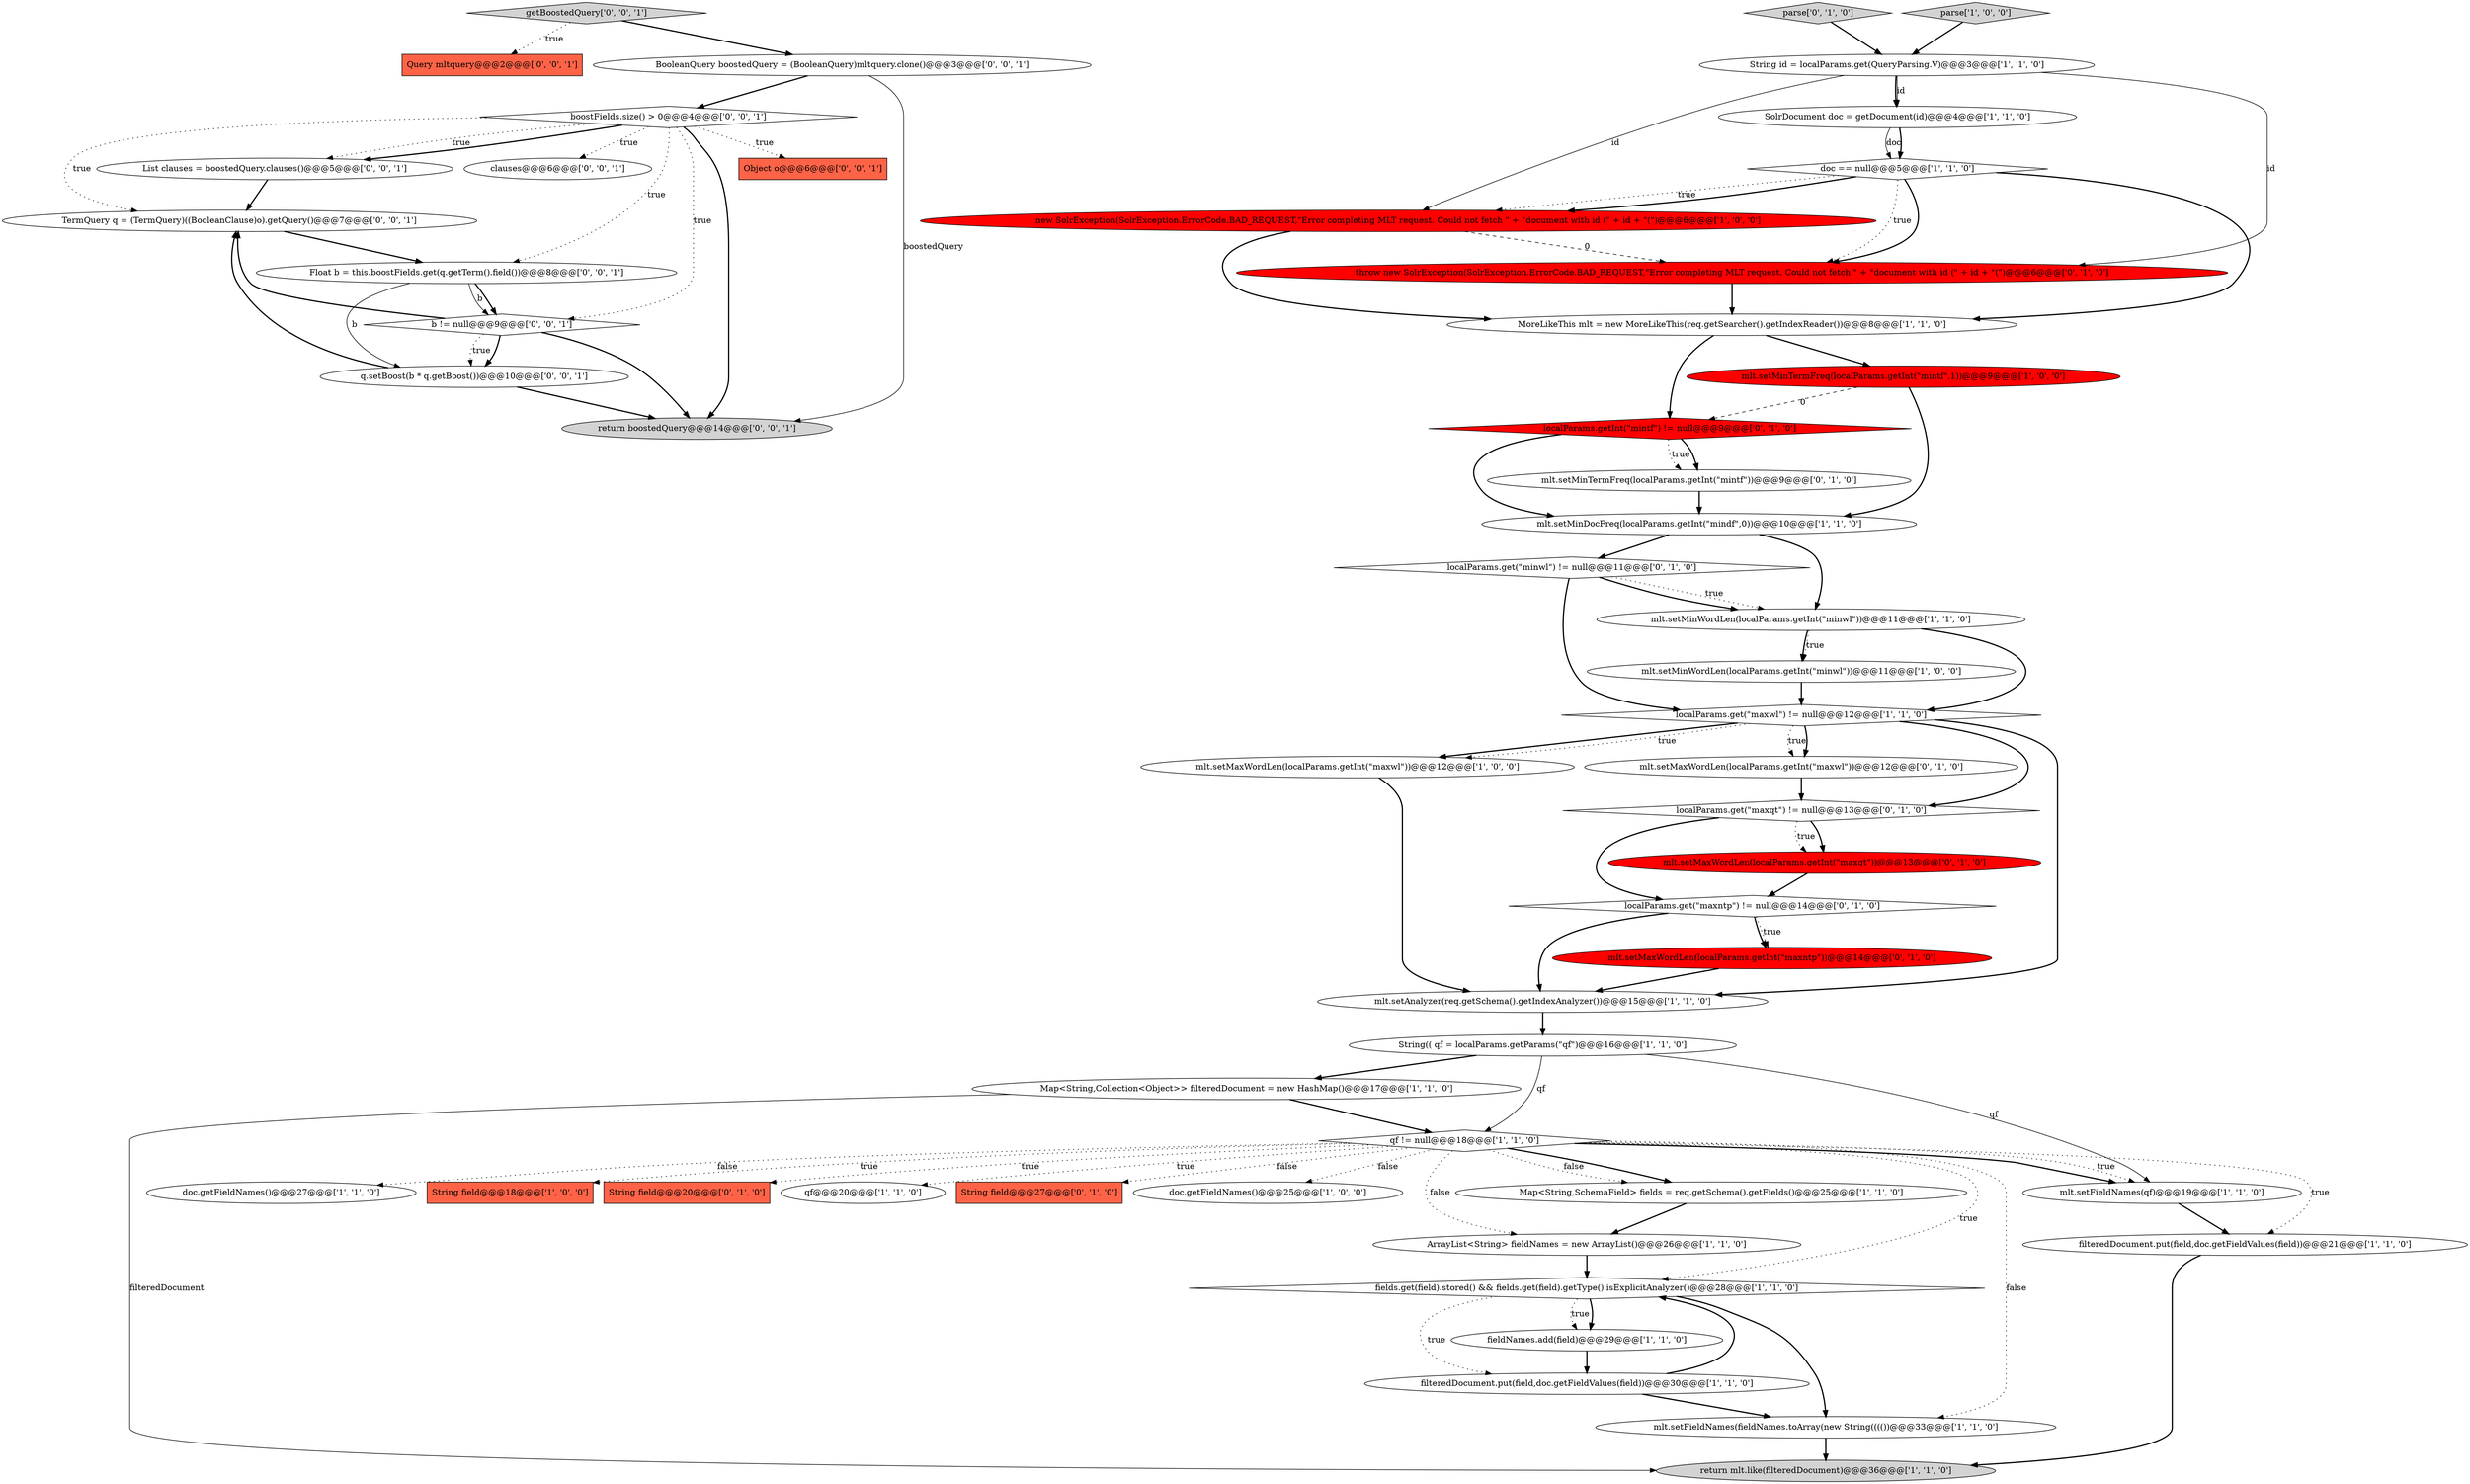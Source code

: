 digraph {
49 [style = filled, label = "getBoostedQuery['0', '0', '1']", fillcolor = lightgray, shape = diamond image = "AAA0AAABBB3BBB"];
6 [style = filled, label = "mlt.setFieldNames(fieldNames.toArray(new String(((())@@@33@@@['1', '1', '0']", fillcolor = white, shape = ellipse image = "AAA0AAABBB1BBB"];
27 [style = filled, label = "Map<String,SchemaField> fields = req.getSchema().getFields()@@@25@@@['1', '1', '0']", fillcolor = white, shape = ellipse image = "AAA0AAABBB1BBB"];
28 [style = filled, label = "mlt.setFieldNames(qf)@@@19@@@['1', '1', '0']", fillcolor = white, shape = ellipse image = "AAA0AAABBB1BBB"];
38 [style = filled, label = "localParams.getInt(\"mintf\") != null@@@9@@@['0', '1', '0']", fillcolor = red, shape = diamond image = "AAA1AAABBB2BBB"];
19 [style = filled, label = "MoreLikeThis mlt = new MoreLikeThis(req.getSearcher().getIndexReader())@@@8@@@['1', '1', '0']", fillcolor = white, shape = ellipse image = "AAA0AAABBB1BBB"];
22 [style = filled, label = "localParams.get(\"maxwl\") != null@@@12@@@['1', '1', '0']", fillcolor = white, shape = diamond image = "AAA0AAABBB1BBB"];
17 [style = filled, label = "String id = localParams.get(QueryParsing.V)@@@3@@@['1', '1', '0']", fillcolor = white, shape = ellipse image = "AAA0AAABBB1BBB"];
8 [style = filled, label = "mlt.setMaxWordLen(localParams.getInt(\"maxwl\"))@@@12@@@['1', '0', '0']", fillcolor = white, shape = ellipse image = "AAA0AAABBB1BBB"];
7 [style = filled, label = "new SolrException(SolrException.ErrorCode.BAD_REQUEST,\"Error completing MLT request. Could not fetch \" + \"document with id (\" + id + \"(\")@@@6@@@['1', '0', '0']", fillcolor = red, shape = ellipse image = "AAA1AAABBB1BBB"];
39 [style = filled, label = "mlt.setMaxWordLen(localParams.getInt(\"maxqt\"))@@@13@@@['0', '1', '0']", fillcolor = red, shape = ellipse image = "AAA1AAABBB2BBB"];
16 [style = filled, label = "mlt.setMinWordLen(localParams.getInt(\"minwl\"))@@@11@@@['1', '1', '0']", fillcolor = white, shape = ellipse image = "AAA0AAABBB1BBB"];
20 [style = filled, label = "SolrDocument doc = getDocument(id)@@@4@@@['1', '1', '0']", fillcolor = white, shape = ellipse image = "AAA0AAABBB1BBB"];
31 [style = filled, label = "mlt.setMaxWordLen(localParams.getInt(\"maxwl\"))@@@12@@@['0', '1', '0']", fillcolor = white, shape = ellipse image = "AAA0AAABBB2BBB"];
2 [style = filled, label = "Map<String,Collection<Object>> filteredDocument = new HashMap()@@@17@@@['1', '1', '0']", fillcolor = white, shape = ellipse image = "AAA0AAABBB1BBB"];
23 [style = filled, label = "filteredDocument.put(field,doc.getFieldValues(field))@@@21@@@['1', '1', '0']", fillcolor = white, shape = ellipse image = "AAA0AAABBB1BBB"];
40 [style = filled, label = "parse['0', '1', '0']", fillcolor = lightgray, shape = diamond image = "AAA0AAABBB2BBB"];
45 [style = filled, label = "q.setBoost(b * q.getBoost())@@@10@@@['0', '0', '1']", fillcolor = white, shape = ellipse image = "AAA0AAABBB3BBB"];
24 [style = filled, label = "doc.getFieldNames()@@@27@@@['1', '1', '0']", fillcolor = white, shape = ellipse image = "AAA0AAABBB1BBB"];
0 [style = filled, label = "parse['1', '0', '0']", fillcolor = lightgray, shape = diamond image = "AAA0AAABBB1BBB"];
32 [style = filled, label = "localParams.get(\"maxntp\") != null@@@14@@@['0', '1', '0']", fillcolor = white, shape = diamond image = "AAA0AAABBB2BBB"];
1 [style = filled, label = "String field@@@18@@@['1', '0', '0']", fillcolor = tomato, shape = box image = "AAA0AAABBB1BBB"];
33 [style = filled, label = "localParams.get(\"minwl\") != null@@@11@@@['0', '1', '0']", fillcolor = white, shape = diamond image = "AAA0AAABBB2BBB"];
51 [style = filled, label = "boostFields.size() > 0@@@4@@@['0', '0', '1']", fillcolor = white, shape = diamond image = "AAA0AAABBB3BBB"];
47 [style = filled, label = "List clauses = boostedQuery.clauses()@@@5@@@['0', '0', '1']", fillcolor = white, shape = ellipse image = "AAA0AAABBB3BBB"];
35 [style = filled, label = "localParams.get(\"maxqt\") != null@@@13@@@['0', '1', '0']", fillcolor = white, shape = diamond image = "AAA0AAABBB2BBB"];
11 [style = filled, label = "return mlt.like(filteredDocument)@@@36@@@['1', '1', '0']", fillcolor = lightgray, shape = ellipse image = "AAA0AAABBB1BBB"];
43 [style = filled, label = "return boostedQuery@@@14@@@['0', '0', '1']", fillcolor = lightgray, shape = ellipse image = "AAA0AAABBB3BBB"];
3 [style = filled, label = "filteredDocument.put(field,doc.getFieldValues(field))@@@30@@@['1', '1', '0']", fillcolor = white, shape = ellipse image = "AAA0AAABBB1BBB"];
30 [style = filled, label = "String field@@@20@@@['0', '1', '0']", fillcolor = tomato, shape = box image = "AAA0AAABBB2BBB"];
12 [style = filled, label = "qf@@@20@@@['1', '1', '0']", fillcolor = white, shape = ellipse image = "AAA0AAABBB1BBB"];
34 [style = filled, label = "mlt.setMinTermFreq(localParams.getInt(\"mintf\"))@@@9@@@['0', '1', '0']", fillcolor = white, shape = ellipse image = "AAA0AAABBB2BBB"];
42 [style = filled, label = "Query mltquery@@@2@@@['0', '0', '1']", fillcolor = tomato, shape = box image = "AAA0AAABBB3BBB"];
44 [style = filled, label = "Object o@@@6@@@['0', '0', '1']", fillcolor = tomato, shape = box image = "AAA0AAABBB3BBB"];
48 [style = filled, label = "TermQuery q = (TermQuery)((BooleanClause)o).getQuery()@@@7@@@['0', '0', '1']", fillcolor = white, shape = ellipse image = "AAA0AAABBB3BBB"];
41 [style = filled, label = "clauses@@@6@@@['0', '0', '1']", fillcolor = white, shape = ellipse image = "AAA0AAABBB3BBB"];
52 [style = filled, label = "b != null@@@9@@@['0', '0', '1']", fillcolor = white, shape = diamond image = "AAA0AAABBB3BBB"];
21 [style = filled, label = "doc == null@@@5@@@['1', '1', '0']", fillcolor = white, shape = diamond image = "AAA0AAABBB1BBB"];
36 [style = filled, label = "String field@@@27@@@['0', '1', '0']", fillcolor = tomato, shape = box image = "AAA0AAABBB2BBB"];
50 [style = filled, label = "Float b = this.boostFields.get(q.getTerm().field())@@@8@@@['0', '0', '1']", fillcolor = white, shape = ellipse image = "AAA0AAABBB3BBB"];
10 [style = filled, label = "doc.getFieldNames()@@@25@@@['1', '0', '0']", fillcolor = white, shape = ellipse image = "AAA0AAABBB1BBB"];
18 [style = filled, label = "fields.get(field).stored() && fields.get(field).getType().isExplicitAnalyzer()@@@28@@@['1', '1', '0']", fillcolor = white, shape = diamond image = "AAA0AAABBB1BBB"];
14 [style = filled, label = "String(( qf = localParams.getParams(\"qf\")@@@16@@@['1', '1', '0']", fillcolor = white, shape = ellipse image = "AAA0AAABBB1BBB"];
13 [style = filled, label = "mlt.setMinDocFreq(localParams.getInt(\"mindf\",0))@@@10@@@['1', '1', '0']", fillcolor = white, shape = ellipse image = "AAA0AAABBB1BBB"];
26 [style = filled, label = "mlt.setMinTermFreq(localParams.getInt(\"mintf\",1))@@@9@@@['1', '0', '0']", fillcolor = red, shape = ellipse image = "AAA1AAABBB1BBB"];
15 [style = filled, label = "qf != null@@@18@@@['1', '1', '0']", fillcolor = white, shape = diamond image = "AAA0AAABBB1BBB"];
29 [style = filled, label = "throw new SolrException(SolrException.ErrorCode.BAD_REQUEST,\"Error completing MLT request. Could not fetch \" + \"document with id (\" + id + \"(\")@@@6@@@['0', '1', '0']", fillcolor = red, shape = ellipse image = "AAA1AAABBB2BBB"];
4 [style = filled, label = "ArrayList<String> fieldNames = new ArrayList()@@@26@@@['1', '1', '0']", fillcolor = white, shape = ellipse image = "AAA0AAABBB1BBB"];
25 [style = filled, label = "mlt.setAnalyzer(req.getSchema().getIndexAnalyzer())@@@15@@@['1', '1', '0']", fillcolor = white, shape = ellipse image = "AAA0AAABBB1BBB"];
37 [style = filled, label = "mlt.setMaxWordLen(localParams.getInt(\"maxntp\"))@@@14@@@['0', '1', '0']", fillcolor = red, shape = ellipse image = "AAA1AAABBB2BBB"];
46 [style = filled, label = "BooleanQuery boostedQuery = (BooleanQuery)mltquery.clone()@@@3@@@['0', '0', '1']", fillcolor = white, shape = ellipse image = "AAA0AAABBB3BBB"];
5 [style = filled, label = "mlt.setMinWordLen(localParams.getInt(\"minwl\"))@@@11@@@['1', '0', '0']", fillcolor = white, shape = ellipse image = "AAA0AAABBB1BBB"];
9 [style = filled, label = "fieldNames.add(field)@@@29@@@['1', '1', '0']", fillcolor = white, shape = ellipse image = "AAA0AAABBB1BBB"];
32->37 [style = bold, label=""];
22->31 [style = dotted, label="true"];
26->38 [style = dashed, label="0"];
38->34 [style = dotted, label="true"];
15->6 [style = dotted, label="false"];
51->48 [style = dotted, label="true"];
25->14 [style = bold, label=""];
51->47 [style = dotted, label="true"];
45->48 [style = bold, label=""];
14->15 [style = solid, label="qf"];
3->18 [style = bold, label=""];
22->8 [style = bold, label=""];
15->30 [style = dotted, label="true"];
46->51 [style = bold, label=""];
31->35 [style = bold, label=""];
45->43 [style = bold, label=""];
6->11 [style = bold, label=""];
51->47 [style = bold, label=""];
21->7 [style = dotted, label="true"];
2->15 [style = bold, label=""];
32->25 [style = bold, label=""];
16->5 [style = dotted, label="true"];
18->3 [style = dotted, label="true"];
51->52 [style = dotted, label="true"];
33->16 [style = dotted, label="true"];
32->37 [style = dotted, label="true"];
17->7 [style = solid, label="id"];
17->20 [style = bold, label=""];
15->4 [style = dotted, label="false"];
22->25 [style = bold, label=""];
33->16 [style = bold, label=""];
21->19 [style = bold, label=""];
47->48 [style = bold, label=""];
0->17 [style = bold, label=""];
21->29 [style = dotted, label="true"];
15->18 [style = dotted, label="true"];
46->43 [style = solid, label="boostedQuery"];
48->50 [style = bold, label=""];
52->45 [style = bold, label=""];
4->18 [style = bold, label=""];
15->24 [style = dotted, label="false"];
13->16 [style = bold, label=""];
26->13 [style = bold, label=""];
21->29 [style = bold, label=""];
52->45 [style = dotted, label="true"];
49->46 [style = bold, label=""];
19->26 [style = bold, label=""];
52->48 [style = bold, label=""];
40->17 [style = bold, label=""];
18->9 [style = bold, label=""];
15->12 [style = dotted, label="true"];
21->7 [style = bold, label=""];
5->22 [style = bold, label=""];
19->38 [style = bold, label=""];
51->41 [style = dotted, label="true"];
20->21 [style = solid, label="doc"];
50->45 [style = solid, label="b"];
37->25 [style = bold, label=""];
35->39 [style = bold, label=""];
35->32 [style = bold, label=""];
3->6 [style = bold, label=""];
49->42 [style = dotted, label="true"];
15->28 [style = dotted, label="true"];
52->43 [style = bold, label=""];
29->19 [style = bold, label=""];
15->28 [style = bold, label=""];
18->6 [style = bold, label=""];
28->23 [style = bold, label=""];
39->32 [style = bold, label=""];
18->9 [style = dotted, label="true"];
38->34 [style = bold, label=""];
16->5 [style = bold, label=""];
9->3 [style = bold, label=""];
14->28 [style = solid, label="qf"];
51->43 [style = bold, label=""];
14->2 [style = bold, label=""];
15->23 [style = dotted, label="true"];
23->11 [style = bold, label=""];
22->35 [style = bold, label=""];
7->19 [style = bold, label=""];
15->36 [style = dotted, label="false"];
33->22 [style = bold, label=""];
50->52 [style = solid, label="b"];
35->39 [style = dotted, label="true"];
34->13 [style = bold, label=""];
2->11 [style = solid, label="filteredDocument"];
22->31 [style = bold, label=""];
16->22 [style = bold, label=""];
50->52 [style = bold, label=""];
20->21 [style = bold, label=""];
17->29 [style = solid, label="id"];
27->4 [style = bold, label=""];
22->8 [style = dotted, label="true"];
17->20 [style = solid, label="id"];
15->1 [style = dotted, label="true"];
15->27 [style = dotted, label="false"];
7->29 [style = dashed, label="0"];
51->44 [style = dotted, label="true"];
51->50 [style = dotted, label="true"];
13->33 [style = bold, label=""];
15->27 [style = bold, label=""];
38->13 [style = bold, label=""];
8->25 [style = bold, label=""];
15->10 [style = dotted, label="false"];
}

